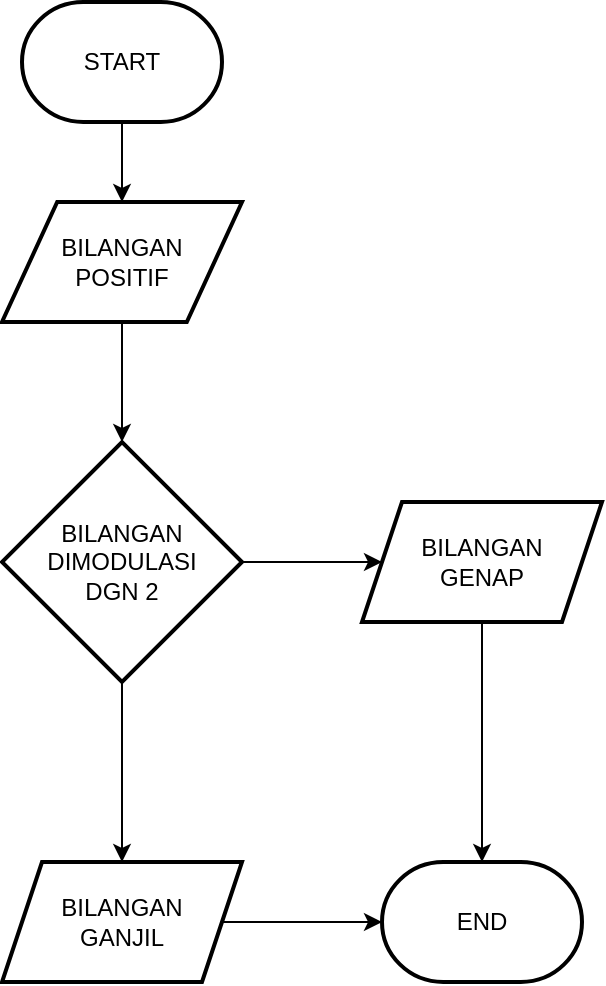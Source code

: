 <mxfile version="22.0.4" type="github">
  <diagram name="Page-1" id="uMU2oDvp_1zADVHk3cL-">
    <mxGraphModel dx="906" dy="571" grid="1" gridSize="10" guides="1" tooltips="1" connect="1" arrows="1" fold="1" page="1" pageScale="1" pageWidth="850" pageHeight="1100" math="0" shadow="0">
      <root>
        <mxCell id="0" />
        <mxCell id="1" parent="0" />
        <mxCell id="BNYkEltD4EA6yMUW9tQ3-3" value="" style="edgeStyle=orthogonalEdgeStyle;rounded=0;orthogonalLoop=1;jettySize=auto;html=1;" edge="1" parent="1" source="BNYkEltD4EA6yMUW9tQ3-1" target="BNYkEltD4EA6yMUW9tQ3-2">
          <mxGeometry relative="1" as="geometry" />
        </mxCell>
        <mxCell id="BNYkEltD4EA6yMUW9tQ3-1" value="BILANGAN&lt;br&gt;POSITIF" style="shape=parallelogram;html=1;strokeWidth=2;perimeter=parallelogramPerimeter;whiteSpace=wrap;rounded=1;arcSize=0;size=0.23;" vertex="1" parent="1">
          <mxGeometry x="360" y="120" width="120" height="60" as="geometry" />
        </mxCell>
        <mxCell id="BNYkEltD4EA6yMUW9tQ3-5" value="" style="edgeStyle=orthogonalEdgeStyle;rounded=0;orthogonalLoop=1;jettySize=auto;html=1;" edge="1" parent="1" source="BNYkEltD4EA6yMUW9tQ3-2" target="BNYkEltD4EA6yMUW9tQ3-4">
          <mxGeometry relative="1" as="geometry" />
        </mxCell>
        <mxCell id="BNYkEltD4EA6yMUW9tQ3-9" value="" style="edgeStyle=orthogonalEdgeStyle;rounded=0;orthogonalLoop=1;jettySize=auto;html=1;" edge="1" parent="1" source="BNYkEltD4EA6yMUW9tQ3-2" target="BNYkEltD4EA6yMUW9tQ3-8">
          <mxGeometry relative="1" as="geometry" />
        </mxCell>
        <mxCell id="BNYkEltD4EA6yMUW9tQ3-2" value="BILANGAN DIMODULASI&lt;br&gt;DGN 2" style="rhombus;whiteSpace=wrap;html=1;strokeWidth=2;rounded=1;arcSize=0;" vertex="1" parent="1">
          <mxGeometry x="360" y="240" width="120" height="120" as="geometry" />
        </mxCell>
        <mxCell id="BNYkEltD4EA6yMUW9tQ3-4" value="BILANGAN&lt;br&gt;GENAP" style="shape=parallelogram;perimeter=parallelogramPerimeter;whiteSpace=wrap;html=1;fixedSize=1;strokeWidth=2;rounded=1;arcSize=0;" vertex="1" parent="1">
          <mxGeometry x="540" y="270" width="120" height="60" as="geometry" />
        </mxCell>
        <mxCell id="BNYkEltD4EA6yMUW9tQ3-13" value="" style="edgeStyle=orthogonalEdgeStyle;rounded=0;orthogonalLoop=1;jettySize=auto;html=1;" edge="1" parent="1" source="BNYkEltD4EA6yMUW9tQ3-8" target="BNYkEltD4EA6yMUW9tQ3-12">
          <mxGeometry relative="1" as="geometry" />
        </mxCell>
        <mxCell id="BNYkEltD4EA6yMUW9tQ3-8" value="BILANGAN&lt;br&gt;GANJIL" style="shape=parallelogram;perimeter=parallelogramPerimeter;whiteSpace=wrap;html=1;fixedSize=1;strokeWidth=2;rounded=1;arcSize=0;" vertex="1" parent="1">
          <mxGeometry x="360" y="450" width="120" height="60" as="geometry" />
        </mxCell>
        <mxCell id="BNYkEltD4EA6yMUW9tQ3-11" value="" style="edgeStyle=orthogonalEdgeStyle;rounded=0;orthogonalLoop=1;jettySize=auto;html=1;" edge="1" parent="1" source="BNYkEltD4EA6yMUW9tQ3-10" target="BNYkEltD4EA6yMUW9tQ3-1">
          <mxGeometry relative="1" as="geometry" />
        </mxCell>
        <mxCell id="BNYkEltD4EA6yMUW9tQ3-10" value="START" style="strokeWidth=2;html=1;shape=mxgraph.flowchart.terminator;whiteSpace=wrap;" vertex="1" parent="1">
          <mxGeometry x="370" y="20" width="100" height="60" as="geometry" />
        </mxCell>
        <mxCell id="BNYkEltD4EA6yMUW9tQ3-12" value="END" style="strokeWidth=2;html=1;shape=mxgraph.flowchart.terminator;whiteSpace=wrap;" vertex="1" parent="1">
          <mxGeometry x="550" y="450" width="100" height="60" as="geometry" />
        </mxCell>
        <mxCell id="BNYkEltD4EA6yMUW9tQ3-14" style="edgeStyle=orthogonalEdgeStyle;rounded=0;orthogonalLoop=1;jettySize=auto;html=1;exitX=0.5;exitY=1;exitDx=0;exitDy=0;entryX=0.5;entryY=0;entryDx=0;entryDy=0;entryPerimeter=0;" edge="1" parent="1" source="BNYkEltD4EA6yMUW9tQ3-4" target="BNYkEltD4EA6yMUW9tQ3-12">
          <mxGeometry relative="1" as="geometry" />
        </mxCell>
      </root>
    </mxGraphModel>
  </diagram>
</mxfile>
